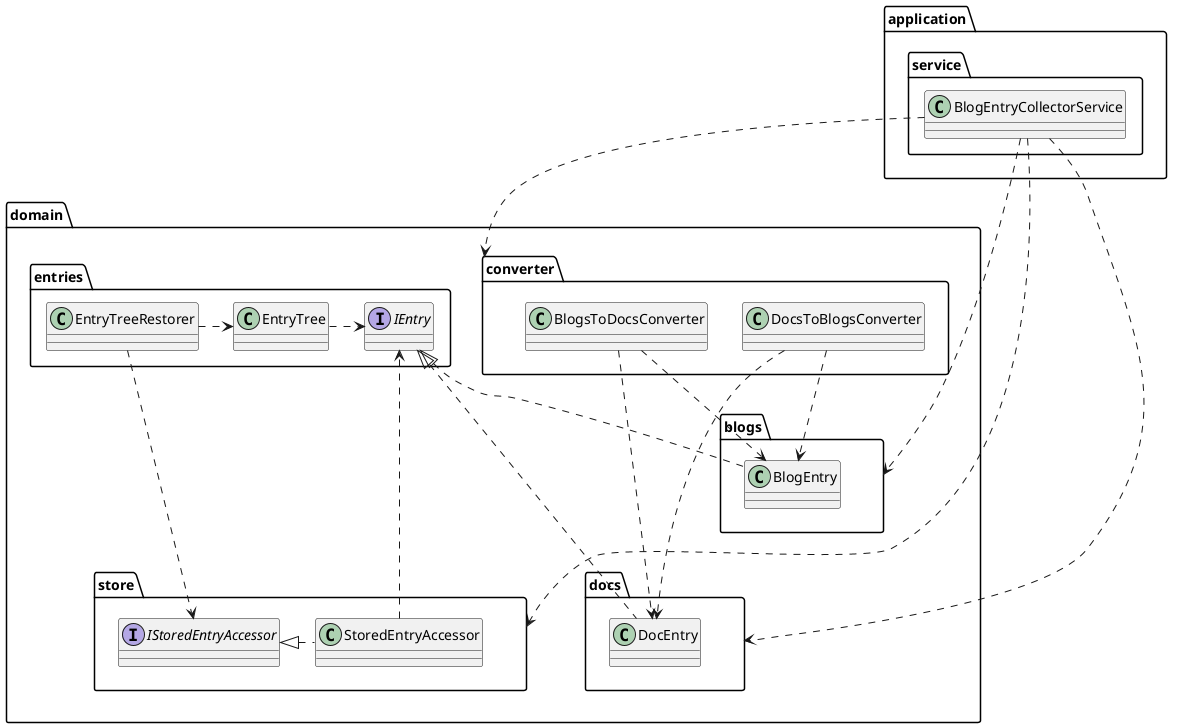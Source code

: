 @startuml
'https://plantuml.com/class-diagram


package application {
    package service {
        class BlogEntryCollectorService
    }
}

application.service.BlogEntryCollectorService ..> domain.converter
application.service.BlogEntryCollectorService ...> domain.store
application.service.BlogEntryCollectorService ...> domain.blogs
application.service.BlogEntryCollectorService ...> domain.docs

package domain {
    package blogs {
        class BlogEntry
    }
    package docs {
        class DocEntry
    }
    package converter {
        class BlogsToDocsConverter
        class DocsToBlogsConverter
    }
    package store {
        class StoredEntryAccessor
        interface IStoredEntryAccessor
        IStoredEntryAccessor <|. StoredEntryAccessor
    }
    package entries {
        interface IEntry
        class EntryTree
        EntryTreeRestorer .> EntryTree
        EntryTree .> IEntry
    }
    entries.IEntry <|.. blogs.BlogEntry
    entries.IEntry <|... docs.DocEntry
    entries.EntryTreeRestorer ...> store.IStoredEntryAccessor

    converter.BlogsToDocsConverter ..> blogs.BlogEntry
    converter.BlogsToDocsConverter ...> docs.DocEntry
    converter.DocsToBlogsConverter ..> blogs.BlogEntry
    converter.DocsToBlogsConverter ...> docs.DocEntry
    store.StoredEntryAccessor ..> entries.IEntry
}

@enduml